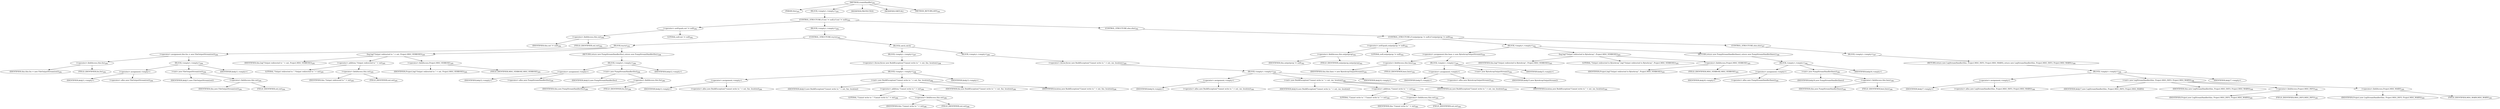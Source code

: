 digraph "createHandler" {  
"590" [label = <(METHOD,createHandler)<SUB>291</SUB>> ]
"41" [label = <(PARAM,this)<SUB>291</SUB>> ]
"591" [label = <(BLOCK,&lt;empty&gt;,&lt;empty&gt;)<SUB>291</SUB>> ]
"592" [label = <(CONTROL_STRUCTURE,if (out != null),if (out != null))<SUB>292</SUB>> ]
"593" [label = <(&lt;operator&gt;.notEquals,out != null)<SUB>292</SUB>> ]
"594" [label = <(&lt;operator&gt;.fieldAccess,this.out)<SUB>292</SUB>> ]
"595" [label = <(IDENTIFIER,this,out != null)<SUB>292</SUB>> ]
"596" [label = <(FIELD_IDENTIFIER,out,out)<SUB>292</SUB>> ]
"597" [label = <(LITERAL,null,out != null)<SUB>292</SUB>> ]
"598" [label = <(BLOCK,&lt;empty&gt;,&lt;empty&gt;)<SUB>292</SUB>> ]
"599" [label = <(CONTROL_STRUCTURE,try,try)<SUB>293</SUB>> ]
"600" [label = <(BLOCK,try,try)<SUB>293</SUB>> ]
"601" [label = <(&lt;operator&gt;.assignment,this.fos = new FileOutputStream(out))<SUB>294</SUB>> ]
"602" [label = <(&lt;operator&gt;.fieldAccess,this.fos)<SUB>294</SUB>> ]
"603" [label = <(IDENTIFIER,this,this.fos = new FileOutputStream(out))<SUB>294</SUB>> ]
"604" [label = <(FIELD_IDENTIFIER,fos,fos)<SUB>294</SUB>> ]
"605" [label = <(BLOCK,&lt;empty&gt;,&lt;empty&gt;)<SUB>294</SUB>> ]
"606" [label = <(&lt;operator&gt;.assignment,&lt;empty&gt;)> ]
"607" [label = <(IDENTIFIER,$obj11,&lt;empty&gt;)> ]
"608" [label = <(&lt;operator&gt;.alloc,new FileOutputStream(out))<SUB>294</SUB>> ]
"609" [label = <(&lt;init&gt;,new FileOutputStream(out))<SUB>294</SUB>> ]
"610" [label = <(IDENTIFIER,$obj11,new FileOutputStream(out))> ]
"611" [label = <(&lt;operator&gt;.fieldAccess,this.out)<SUB>294</SUB>> ]
"612" [label = <(IDENTIFIER,this,new FileOutputStream(out))<SUB>294</SUB>> ]
"613" [label = <(FIELD_IDENTIFIER,out,out)<SUB>294</SUB>> ]
"614" [label = <(IDENTIFIER,$obj11,&lt;empty&gt;)> ]
"615" [label = <(log,log(&quot;Output redirected to &quot; + out, Project.MSG_VERBOSE))<SUB>295</SUB>> ]
"40" [label = <(IDENTIFIER,this,log(&quot;Output redirected to &quot; + out, Project.MSG_VERBOSE))<SUB>295</SUB>> ]
"616" [label = <(&lt;operator&gt;.addition,&quot;Output redirected to &quot; + out)<SUB>295</SUB>> ]
"617" [label = <(LITERAL,&quot;Output redirected to &quot;,&quot;Output redirected to &quot; + out)<SUB>295</SUB>> ]
"618" [label = <(&lt;operator&gt;.fieldAccess,this.out)<SUB>295</SUB>> ]
"619" [label = <(IDENTIFIER,this,&quot;Output redirected to &quot; + out)<SUB>295</SUB>> ]
"620" [label = <(FIELD_IDENTIFIER,out,out)<SUB>295</SUB>> ]
"621" [label = <(&lt;operator&gt;.fieldAccess,Project.MSG_VERBOSE)<SUB>295</SUB>> ]
"622" [label = <(IDENTIFIER,Project,log(&quot;Output redirected to &quot; + out, Project.MSG_VERBOSE))<SUB>295</SUB>> ]
"623" [label = <(FIELD_IDENTIFIER,MSG_VERBOSE,MSG_VERBOSE)<SUB>295</SUB>> ]
"624" [label = <(RETURN,return new PumpStreamHandler(fos);,return new PumpStreamHandler(fos);)<SUB>296</SUB>> ]
"625" [label = <(BLOCK,&lt;empty&gt;,&lt;empty&gt;)<SUB>296</SUB>> ]
"626" [label = <(&lt;operator&gt;.assignment,&lt;empty&gt;)> ]
"627" [label = <(IDENTIFIER,$obj12,&lt;empty&gt;)> ]
"628" [label = <(&lt;operator&gt;.alloc,new PumpStreamHandler(fos))<SUB>296</SUB>> ]
"629" [label = <(&lt;init&gt;,new PumpStreamHandler(fos))<SUB>296</SUB>> ]
"630" [label = <(IDENTIFIER,$obj12,new PumpStreamHandler(fos))> ]
"631" [label = <(&lt;operator&gt;.fieldAccess,this.fos)<SUB>296</SUB>> ]
"632" [label = <(IDENTIFIER,this,new PumpStreamHandler(fos))<SUB>296</SUB>> ]
"633" [label = <(FIELD_IDENTIFIER,fos,fos)<SUB>296</SUB>> ]
"634" [label = <(IDENTIFIER,$obj12,&lt;empty&gt;)> ]
"635" [label = <(BLOCK,catch,catch)> ]
"636" [label = <(BLOCK,&lt;empty&gt;,&lt;empty&gt;)<SUB>297</SUB>> ]
"637" [label = <(&lt;operator&gt;.throw,throw new BuildException(&quot;Cannot write to &quot; + out, fne, location);)<SUB>298</SUB>> ]
"638" [label = <(BLOCK,&lt;empty&gt;,&lt;empty&gt;)<SUB>298</SUB>> ]
"639" [label = <(&lt;operator&gt;.assignment,&lt;empty&gt;)> ]
"640" [label = <(IDENTIFIER,$obj13,&lt;empty&gt;)> ]
"641" [label = <(&lt;operator&gt;.alloc,new BuildException(&quot;Cannot write to &quot; + out, fne, location))<SUB>298</SUB>> ]
"642" [label = <(&lt;init&gt;,new BuildException(&quot;Cannot write to &quot; + out, fne, location))<SUB>298</SUB>> ]
"643" [label = <(IDENTIFIER,$obj13,new BuildException(&quot;Cannot write to &quot; + out, fne, location))> ]
"644" [label = <(&lt;operator&gt;.addition,&quot;Cannot write to &quot; + out)<SUB>298</SUB>> ]
"645" [label = <(LITERAL,&quot;Cannot write to &quot;,&quot;Cannot write to &quot; + out)<SUB>298</SUB>> ]
"646" [label = <(&lt;operator&gt;.fieldAccess,this.out)<SUB>298</SUB>> ]
"647" [label = <(IDENTIFIER,this,&quot;Cannot write to &quot; + out)<SUB>298</SUB>> ]
"648" [label = <(FIELD_IDENTIFIER,out,out)<SUB>298</SUB>> ]
"649" [label = <(IDENTIFIER,fne,new BuildException(&quot;Cannot write to &quot; + out, fne, location))<SUB>298</SUB>> ]
"650" [label = <(IDENTIFIER,location,new BuildException(&quot;Cannot write to &quot; + out, fne, location))<SUB>298</SUB>> ]
"651" [label = <(IDENTIFIER,$obj13,&lt;empty&gt;)> ]
"652" [label = <(BLOCK,&lt;empty&gt;,&lt;empty&gt;)<SUB>299</SUB>> ]
"653" [label = <(&lt;operator&gt;.throw,throw new BuildException(&quot;Cannot write to &quot; + out, ioe, location);)<SUB>300</SUB>> ]
"654" [label = <(BLOCK,&lt;empty&gt;,&lt;empty&gt;)<SUB>300</SUB>> ]
"655" [label = <(&lt;operator&gt;.assignment,&lt;empty&gt;)> ]
"656" [label = <(IDENTIFIER,$obj14,&lt;empty&gt;)> ]
"657" [label = <(&lt;operator&gt;.alloc,new BuildException(&quot;Cannot write to &quot; + out, ioe, location))<SUB>300</SUB>> ]
"658" [label = <(&lt;init&gt;,new BuildException(&quot;Cannot write to &quot; + out, ioe, location))<SUB>300</SUB>> ]
"659" [label = <(IDENTIFIER,$obj14,new BuildException(&quot;Cannot write to &quot; + out, ioe, location))> ]
"660" [label = <(&lt;operator&gt;.addition,&quot;Cannot write to &quot; + out)<SUB>300</SUB>> ]
"661" [label = <(LITERAL,&quot;Cannot write to &quot;,&quot;Cannot write to &quot; + out)<SUB>300</SUB>> ]
"662" [label = <(&lt;operator&gt;.fieldAccess,this.out)<SUB>300</SUB>> ]
"663" [label = <(IDENTIFIER,this,&quot;Cannot write to &quot; + out)<SUB>300</SUB>> ]
"664" [label = <(FIELD_IDENTIFIER,out,out)<SUB>300</SUB>> ]
"665" [label = <(IDENTIFIER,ioe,new BuildException(&quot;Cannot write to &quot; + out, ioe, location))<SUB>300</SUB>> ]
"666" [label = <(IDENTIFIER,location,new BuildException(&quot;Cannot write to &quot; + out, ioe, location))<SUB>300</SUB>> ]
"667" [label = <(IDENTIFIER,$obj14,&lt;empty&gt;)> ]
"668" [label = <(CONTROL_STRUCTURE,else,else)<SUB>302</SUB>> ]
"669" [label = <(CONTROL_STRUCTURE,if (outputprop != null),if (outputprop != null))<SUB>302</SUB>> ]
"670" [label = <(&lt;operator&gt;.notEquals,outputprop != null)<SUB>302</SUB>> ]
"671" [label = <(&lt;operator&gt;.fieldAccess,this.outputprop)<SUB>302</SUB>> ]
"672" [label = <(IDENTIFIER,this,outputprop != null)<SUB>302</SUB>> ]
"673" [label = <(FIELD_IDENTIFIER,outputprop,outputprop)<SUB>302</SUB>> ]
"674" [label = <(LITERAL,null,outputprop != null)<SUB>302</SUB>> ]
"675" [label = <(BLOCK,&lt;empty&gt;,&lt;empty&gt;)<SUB>302</SUB>> ]
"676" [label = <(&lt;operator&gt;.assignment,this.baos = new ByteArrayOutputStream())<SUB>304</SUB>> ]
"677" [label = <(&lt;operator&gt;.fieldAccess,this.baos)<SUB>304</SUB>> ]
"678" [label = <(IDENTIFIER,this,this.baos = new ByteArrayOutputStream())<SUB>304</SUB>> ]
"679" [label = <(FIELD_IDENTIFIER,baos,baos)<SUB>304</SUB>> ]
"680" [label = <(BLOCK,&lt;empty&gt;,&lt;empty&gt;)<SUB>304</SUB>> ]
"681" [label = <(&lt;operator&gt;.assignment,&lt;empty&gt;)> ]
"682" [label = <(IDENTIFIER,$obj15,&lt;empty&gt;)> ]
"683" [label = <(&lt;operator&gt;.alloc,new ByteArrayOutputStream())<SUB>304</SUB>> ]
"684" [label = <(&lt;init&gt;,new ByteArrayOutputStream())<SUB>304</SUB>> ]
"685" [label = <(IDENTIFIER,$obj15,new ByteArrayOutputStream())> ]
"686" [label = <(IDENTIFIER,$obj15,&lt;empty&gt;)> ]
"687" [label = <(log,log(&quot;Output redirected to ByteArray&quot;, Project.MSG_VERBOSE))<SUB>305</SUB>> ]
"42" [label = <(IDENTIFIER,this,log(&quot;Output redirected to ByteArray&quot;, Project.MSG_VERBOSE))<SUB>305</SUB>> ]
"688" [label = <(LITERAL,&quot;Output redirected to ByteArray&quot;,log(&quot;Output redirected to ByteArray&quot;, Project.MSG_VERBOSE))<SUB>305</SUB>> ]
"689" [label = <(&lt;operator&gt;.fieldAccess,Project.MSG_VERBOSE)<SUB>305</SUB>> ]
"690" [label = <(IDENTIFIER,Project,log(&quot;Output redirected to ByteArray&quot;, Project.MSG_VERBOSE))<SUB>305</SUB>> ]
"691" [label = <(FIELD_IDENTIFIER,MSG_VERBOSE,MSG_VERBOSE)<SUB>305</SUB>> ]
"692" [label = <(RETURN,return new PumpStreamHandler(baos);,return new PumpStreamHandler(baos);)<SUB>306</SUB>> ]
"693" [label = <(BLOCK,&lt;empty&gt;,&lt;empty&gt;)<SUB>306</SUB>> ]
"694" [label = <(&lt;operator&gt;.assignment,&lt;empty&gt;)> ]
"695" [label = <(IDENTIFIER,$obj16,&lt;empty&gt;)> ]
"696" [label = <(&lt;operator&gt;.alloc,new PumpStreamHandler(baos))<SUB>306</SUB>> ]
"697" [label = <(&lt;init&gt;,new PumpStreamHandler(baos))<SUB>306</SUB>> ]
"698" [label = <(IDENTIFIER,$obj16,new PumpStreamHandler(baos))> ]
"699" [label = <(&lt;operator&gt;.fieldAccess,this.baos)<SUB>306</SUB>> ]
"700" [label = <(IDENTIFIER,this,new PumpStreamHandler(baos))<SUB>306</SUB>> ]
"701" [label = <(FIELD_IDENTIFIER,baos,baos)<SUB>306</SUB>> ]
"702" [label = <(IDENTIFIER,$obj16,&lt;empty&gt;)> ]
"703" [label = <(CONTROL_STRUCTURE,else,else)<SUB>307</SUB>> ]
"704" [label = <(BLOCK,&lt;empty&gt;,&lt;empty&gt;)<SUB>307</SUB>> ]
"705" [label = <(RETURN,return new LogStreamHandler(this, Project.MSG_INFO, Project.MSG_WARN);,return new LogStreamHandler(this, Project.MSG_INFO, Project.MSG_WARN);)<SUB>308</SUB>> ]
"706" [label = <(BLOCK,&lt;empty&gt;,&lt;empty&gt;)<SUB>308</SUB>> ]
"707" [label = <(&lt;operator&gt;.assignment,&lt;empty&gt;)> ]
"708" [label = <(IDENTIFIER,$obj17,&lt;empty&gt;)> ]
"709" [label = <(&lt;operator&gt;.alloc,new LogStreamHandler(this, Project.MSG_INFO, Project.MSG_WARN))<SUB>308</SUB>> ]
"710" [label = <(&lt;init&gt;,new LogStreamHandler(this, Project.MSG_INFO, Project.MSG_WARN))<SUB>308</SUB>> ]
"711" [label = <(IDENTIFIER,$obj17,new LogStreamHandler(this, Project.MSG_INFO, Project.MSG_WARN))> ]
"43" [label = <(IDENTIFIER,this,new LogStreamHandler(this, Project.MSG_INFO, Project.MSG_WARN))<SUB>308</SUB>> ]
"712" [label = <(&lt;operator&gt;.fieldAccess,Project.MSG_INFO)<SUB>309</SUB>> ]
"713" [label = <(IDENTIFIER,Project,new LogStreamHandler(this, Project.MSG_INFO, Project.MSG_WARN))<SUB>309</SUB>> ]
"714" [label = <(FIELD_IDENTIFIER,MSG_INFO,MSG_INFO)<SUB>309</SUB>> ]
"715" [label = <(&lt;operator&gt;.fieldAccess,Project.MSG_WARN)<SUB>309</SUB>> ]
"716" [label = <(IDENTIFIER,Project,new LogStreamHandler(this, Project.MSG_INFO, Project.MSG_WARN))<SUB>309</SUB>> ]
"717" [label = <(FIELD_IDENTIFIER,MSG_WARN,MSG_WARN)<SUB>309</SUB>> ]
"718" [label = <(IDENTIFIER,$obj17,&lt;empty&gt;)> ]
"719" [label = <(MODIFIER,PROTECTED)> ]
"720" [label = <(MODIFIER,VIRTUAL)> ]
"721" [label = <(METHOD_RETURN,ANY)<SUB>291</SUB>> ]
  "590" -> "41" 
  "590" -> "591" 
  "590" -> "719" 
  "590" -> "720" 
  "590" -> "721" 
  "591" -> "592" 
  "592" -> "593" 
  "592" -> "598" 
  "592" -> "668" 
  "593" -> "594" 
  "593" -> "597" 
  "594" -> "595" 
  "594" -> "596" 
  "598" -> "599" 
  "599" -> "600" 
  "599" -> "635" 
  "600" -> "601" 
  "600" -> "615" 
  "600" -> "624" 
  "601" -> "602" 
  "601" -> "605" 
  "602" -> "603" 
  "602" -> "604" 
  "605" -> "606" 
  "605" -> "609" 
  "605" -> "614" 
  "606" -> "607" 
  "606" -> "608" 
  "609" -> "610" 
  "609" -> "611" 
  "611" -> "612" 
  "611" -> "613" 
  "615" -> "40" 
  "615" -> "616" 
  "615" -> "621" 
  "616" -> "617" 
  "616" -> "618" 
  "618" -> "619" 
  "618" -> "620" 
  "621" -> "622" 
  "621" -> "623" 
  "624" -> "625" 
  "625" -> "626" 
  "625" -> "629" 
  "625" -> "634" 
  "626" -> "627" 
  "626" -> "628" 
  "629" -> "630" 
  "629" -> "631" 
  "631" -> "632" 
  "631" -> "633" 
  "635" -> "636" 
  "635" -> "652" 
  "636" -> "637" 
  "637" -> "638" 
  "638" -> "639" 
  "638" -> "642" 
  "638" -> "651" 
  "639" -> "640" 
  "639" -> "641" 
  "642" -> "643" 
  "642" -> "644" 
  "642" -> "649" 
  "642" -> "650" 
  "644" -> "645" 
  "644" -> "646" 
  "646" -> "647" 
  "646" -> "648" 
  "652" -> "653" 
  "653" -> "654" 
  "654" -> "655" 
  "654" -> "658" 
  "654" -> "667" 
  "655" -> "656" 
  "655" -> "657" 
  "658" -> "659" 
  "658" -> "660" 
  "658" -> "665" 
  "658" -> "666" 
  "660" -> "661" 
  "660" -> "662" 
  "662" -> "663" 
  "662" -> "664" 
  "668" -> "669" 
  "669" -> "670" 
  "669" -> "675" 
  "669" -> "703" 
  "670" -> "671" 
  "670" -> "674" 
  "671" -> "672" 
  "671" -> "673" 
  "675" -> "676" 
  "675" -> "687" 
  "675" -> "692" 
  "676" -> "677" 
  "676" -> "680" 
  "677" -> "678" 
  "677" -> "679" 
  "680" -> "681" 
  "680" -> "684" 
  "680" -> "686" 
  "681" -> "682" 
  "681" -> "683" 
  "684" -> "685" 
  "687" -> "42" 
  "687" -> "688" 
  "687" -> "689" 
  "689" -> "690" 
  "689" -> "691" 
  "692" -> "693" 
  "693" -> "694" 
  "693" -> "697" 
  "693" -> "702" 
  "694" -> "695" 
  "694" -> "696" 
  "697" -> "698" 
  "697" -> "699" 
  "699" -> "700" 
  "699" -> "701" 
  "703" -> "704" 
  "704" -> "705" 
  "705" -> "706" 
  "706" -> "707" 
  "706" -> "710" 
  "706" -> "718" 
  "707" -> "708" 
  "707" -> "709" 
  "710" -> "711" 
  "710" -> "43" 
  "710" -> "712" 
  "710" -> "715" 
  "712" -> "713" 
  "712" -> "714" 
  "715" -> "716" 
  "715" -> "717" 
}

